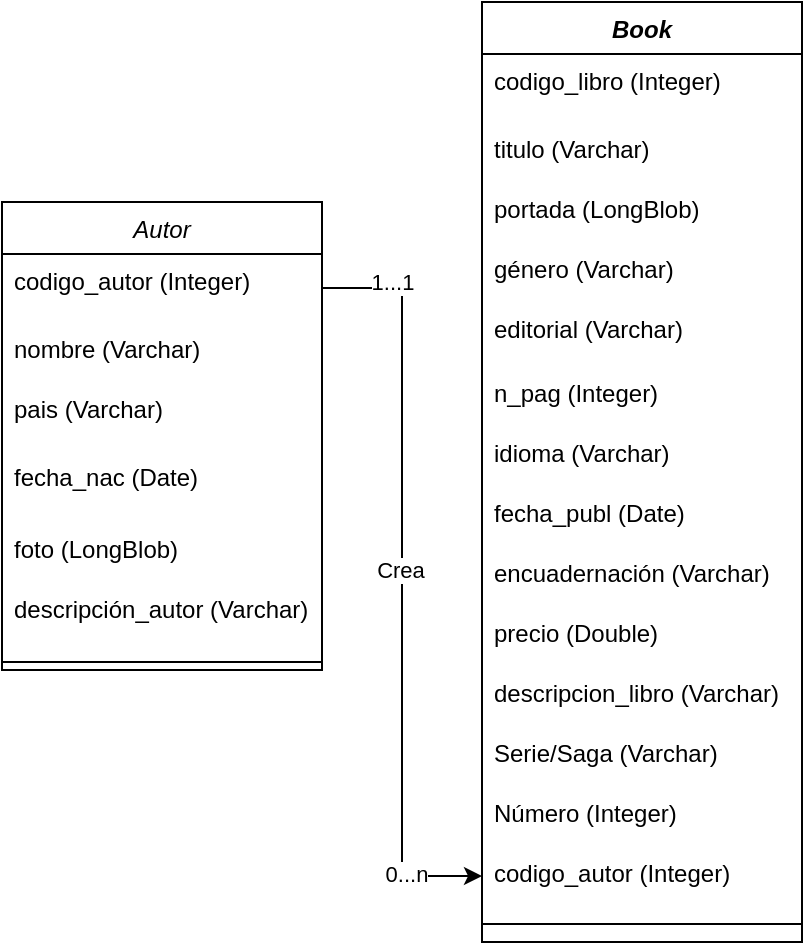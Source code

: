 <mxfile version="24.5.2" type="device">
  <diagram id="C5RBs43oDa-KdzZeNtuy" name="Page-1">
    <mxGraphModel dx="1434" dy="786" grid="1" gridSize="10" guides="1" tooltips="1" connect="1" arrows="1" fold="1" page="1" pageScale="1" pageWidth="827" pageHeight="1169" math="0" shadow="0">
      <root>
        <mxCell id="WIyWlLk6GJQsqaUBKTNV-0" />
        <mxCell id="WIyWlLk6GJQsqaUBKTNV-1" parent="WIyWlLk6GJQsqaUBKTNV-0" />
        <mxCell id="zkfFHV4jXpPFQw0GAbJ--0" value="Autor" style="swimlane;fontStyle=2;align=center;verticalAlign=top;childLayout=stackLayout;horizontal=1;startSize=26;horizontalStack=0;resizeParent=1;resizeLast=0;collapsible=1;marginBottom=0;rounded=0;shadow=0;strokeWidth=1;" parent="WIyWlLk6GJQsqaUBKTNV-1" vertex="1">
          <mxGeometry x="220" y="140" width="160" height="234" as="geometry">
            <mxRectangle x="230" y="140" width="160" height="26" as="alternateBounds" />
          </mxGeometry>
        </mxCell>
        <mxCell id="VNSZ5irNY33SPTw8y8ta-0" value="codigo_autor (Integer)" style="text;align=left;verticalAlign=top;spacingLeft=4;spacingRight=4;overflow=hidden;rotatable=0;points=[[0,0.5],[1,0.5]];portConstraint=eastwest;rounded=0;shadow=0;html=0;" parent="zkfFHV4jXpPFQw0GAbJ--0" vertex="1">
          <mxGeometry y="26" width="160" height="34" as="geometry" />
        </mxCell>
        <mxCell id="zkfFHV4jXpPFQw0GAbJ--1" value="nombre (Varchar)" style="text;align=left;verticalAlign=top;spacingLeft=4;spacingRight=4;overflow=hidden;rotatable=0;points=[[0,0.5],[1,0.5]];portConstraint=eastwest;" parent="zkfFHV4jXpPFQw0GAbJ--0" vertex="1">
          <mxGeometry y="60" width="160" height="30" as="geometry" />
        </mxCell>
        <mxCell id="zkfFHV4jXpPFQw0GAbJ--2" value="pais (Varchar)" style="text;align=left;verticalAlign=top;spacingLeft=4;spacingRight=4;overflow=hidden;rotatable=0;points=[[0,0.5],[1,0.5]];portConstraint=eastwest;rounded=0;shadow=0;html=0;" parent="zkfFHV4jXpPFQw0GAbJ--0" vertex="1">
          <mxGeometry y="90" width="160" height="34" as="geometry" />
        </mxCell>
        <mxCell id="zkfFHV4jXpPFQw0GAbJ--3" value="fecha_nac (Date)" style="text;align=left;verticalAlign=top;spacingLeft=4;spacingRight=4;overflow=hidden;rotatable=0;points=[[0,0.5],[1,0.5]];portConstraint=eastwest;rounded=0;shadow=0;html=0;" parent="zkfFHV4jXpPFQw0GAbJ--0" vertex="1">
          <mxGeometry y="124" width="160" height="36" as="geometry" />
        </mxCell>
        <mxCell id="kz65vo0l5KcIfRWjuICE-7" value="foto (LongBlob)" style="text;align=left;verticalAlign=top;spacingLeft=4;spacingRight=4;overflow=hidden;rotatable=0;points=[[0,0.5],[1,0.5]];portConstraint=eastwest;" parent="zkfFHV4jXpPFQw0GAbJ--0" vertex="1">
          <mxGeometry y="160" width="160" height="30" as="geometry" />
        </mxCell>
        <mxCell id="kz65vo0l5KcIfRWjuICE-0" value="descripción_autor (Varchar)" style="text;align=left;verticalAlign=top;spacingLeft=4;spacingRight=4;overflow=hidden;rotatable=0;points=[[0,0.5],[1,0.5]];portConstraint=eastwest;rounded=0;shadow=0;html=0;" parent="zkfFHV4jXpPFQw0GAbJ--0" vertex="1">
          <mxGeometry y="190" width="160" height="36" as="geometry" />
        </mxCell>
        <mxCell id="zkfFHV4jXpPFQw0GAbJ--4" value="" style="line;html=1;strokeWidth=1;align=left;verticalAlign=middle;spacingTop=-1;spacingLeft=3;spacingRight=3;rotatable=0;labelPosition=right;points=[];portConstraint=eastwest;" parent="zkfFHV4jXpPFQw0GAbJ--0" vertex="1">
          <mxGeometry y="226" width="160" height="8" as="geometry" />
        </mxCell>
        <mxCell id="VNSZ5irNY33SPTw8y8ta-4" value="Book" style="swimlane;fontStyle=3;align=center;verticalAlign=top;childLayout=stackLayout;horizontal=1;startSize=26;horizontalStack=0;resizeParent=1;resizeLast=0;collapsible=1;marginBottom=0;rounded=0;shadow=0;strokeWidth=1;" parent="WIyWlLk6GJQsqaUBKTNV-1" vertex="1">
          <mxGeometry x="460" y="40" width="160" height="470" as="geometry">
            <mxRectangle x="230" y="140" width="160" height="26" as="alternateBounds" />
          </mxGeometry>
        </mxCell>
        <mxCell id="VNSZ5irNY33SPTw8y8ta-5" value="codigo_libro (Integer)" style="text;align=left;verticalAlign=top;spacingLeft=4;spacingRight=4;overflow=hidden;rotatable=0;points=[[0,0.5],[1,0.5]];portConstraint=eastwest;rounded=0;shadow=0;html=0;" parent="VNSZ5irNY33SPTw8y8ta-4" vertex="1">
          <mxGeometry y="26" width="160" height="34" as="geometry" />
        </mxCell>
        <mxCell id="VNSZ5irNY33SPTw8y8ta-6" value="titulo (Varchar)" style="text;align=left;verticalAlign=top;spacingLeft=4;spacingRight=4;overflow=hidden;rotatable=0;points=[[0,0.5],[1,0.5]];portConstraint=eastwest;" parent="VNSZ5irNY33SPTw8y8ta-4" vertex="1">
          <mxGeometry y="60" width="160" height="30" as="geometry" />
        </mxCell>
        <mxCell id="kz65vo0l5KcIfRWjuICE-5" value="portada (LongBlob)" style="text;align=left;verticalAlign=top;spacingLeft=4;spacingRight=4;overflow=hidden;rotatable=0;points=[[0,0.5],[1,0.5]];portConstraint=eastwest;" parent="VNSZ5irNY33SPTw8y8ta-4" vertex="1">
          <mxGeometry y="90" width="160" height="30" as="geometry" />
        </mxCell>
        <mxCell id="kz65vo0l5KcIfRWjuICE-9" value="género (Varchar)" style="text;align=left;verticalAlign=top;spacingLeft=4;spacingRight=4;overflow=hidden;rotatable=0;points=[[0,0.5],[1,0.5]];portConstraint=eastwest;" parent="VNSZ5irNY33SPTw8y8ta-4" vertex="1">
          <mxGeometry y="120" width="160" height="30" as="geometry" />
        </mxCell>
        <mxCell id="3oTn6qUZTWGTE6qyYyfa-0" value="editorial (Varchar)" style="text;align=left;verticalAlign=top;spacingLeft=4;spacingRight=4;overflow=hidden;rotatable=0;points=[[0,0.5],[1,0.5]];portConstraint=eastwest;rounded=0;shadow=0;html=0;" parent="VNSZ5irNY33SPTw8y8ta-4" vertex="1">
          <mxGeometry y="150" width="160" height="32" as="geometry" />
        </mxCell>
        <mxCell id="3oTn6qUZTWGTE6qyYyfa-1" value="n_pag (Integer)" style="text;align=left;verticalAlign=top;spacingLeft=4;spacingRight=4;overflow=hidden;rotatable=0;points=[[0,0.5],[1,0.5]];portConstraint=eastwest;rounded=0;shadow=0;html=0;" parent="VNSZ5irNY33SPTw8y8ta-4" vertex="1">
          <mxGeometry y="182" width="160" height="30" as="geometry" />
        </mxCell>
        <mxCell id="kz65vo0l5KcIfRWjuICE-10" value="idioma (Varchar)" style="text;align=left;verticalAlign=top;spacingLeft=4;spacingRight=4;overflow=hidden;rotatable=0;points=[[0,0.5],[1,0.5]];portConstraint=eastwest;" parent="VNSZ5irNY33SPTw8y8ta-4" vertex="1">
          <mxGeometry y="212" width="160" height="30" as="geometry" />
        </mxCell>
        <mxCell id="3oTn6qUZTWGTE6qyYyfa-2" value="fecha_publ (Date)" style="text;align=left;verticalAlign=top;spacingLeft=4;spacingRight=4;overflow=hidden;rotatable=0;points=[[0,0.5],[1,0.5]];portConstraint=eastwest;rounded=0;shadow=0;html=0;" parent="VNSZ5irNY33SPTw8y8ta-4" vertex="1">
          <mxGeometry y="242" width="160" height="30" as="geometry" />
        </mxCell>
        <mxCell id="kz65vo0l5KcIfRWjuICE-11" value="encuadernación (Varchar)" style="text;align=left;verticalAlign=top;spacingLeft=4;spacingRight=4;overflow=hidden;rotatable=0;points=[[0,0.5],[1,0.5]];portConstraint=eastwest;rounded=0;shadow=0;html=0;" parent="VNSZ5irNY33SPTw8y8ta-4" vertex="1">
          <mxGeometry y="272" width="160" height="30" as="geometry" />
        </mxCell>
        <mxCell id="3oTn6qUZTWGTE6qyYyfa-3" value="precio (Double)" style="text;align=left;verticalAlign=top;spacingLeft=4;spacingRight=4;overflow=hidden;rotatable=0;points=[[0,0.5],[1,0.5]];portConstraint=eastwest;rounded=0;shadow=0;html=0;" parent="VNSZ5irNY33SPTw8y8ta-4" vertex="1">
          <mxGeometry y="302" width="160" height="30" as="geometry" />
        </mxCell>
        <mxCell id="kz65vo0l5KcIfRWjuICE-1" value="descripcion_libro (Varchar)" style="text;align=left;verticalAlign=top;spacingLeft=4;spacingRight=4;overflow=hidden;rotatable=0;points=[[0,0.5],[1,0.5]];portConstraint=eastwest;rounded=0;shadow=0;html=0;" parent="VNSZ5irNY33SPTw8y8ta-4" vertex="1">
          <mxGeometry y="332" width="160" height="30" as="geometry" />
        </mxCell>
        <mxCell id="kz65vo0l5KcIfRWjuICE-12" value="Serie/Saga (Varchar)" style="text;align=left;verticalAlign=top;spacingLeft=4;spacingRight=4;overflow=hidden;rotatable=0;points=[[0,0.5],[1,0.5]];portConstraint=eastwest;rounded=0;shadow=0;html=0;" parent="VNSZ5irNY33SPTw8y8ta-4" vertex="1">
          <mxGeometry y="362" width="160" height="30" as="geometry" />
        </mxCell>
        <mxCell id="kz65vo0l5KcIfRWjuICE-13" value="Número (Integer)" style="text;align=left;verticalAlign=top;spacingLeft=4;spacingRight=4;overflow=hidden;rotatable=0;points=[[0,0.5],[1,0.5]];portConstraint=eastwest;rounded=0;shadow=0;html=0;" parent="VNSZ5irNY33SPTw8y8ta-4" vertex="1">
          <mxGeometry y="392" width="160" height="30" as="geometry" />
        </mxCell>
        <mxCell id="A4pYXXPDgLmEFcXlJmrX-0" value="codigo_autor (Integer)" style="text;align=left;verticalAlign=top;spacingLeft=4;spacingRight=4;overflow=hidden;rotatable=0;points=[[0,0.5],[1,0.5]];portConstraint=eastwest;rounded=0;shadow=0;html=0;" parent="VNSZ5irNY33SPTw8y8ta-4" vertex="1">
          <mxGeometry y="422" width="160" height="30" as="geometry" />
        </mxCell>
        <mxCell id="VNSZ5irNY33SPTw8y8ta-9" value="" style="line;html=1;strokeWidth=1;align=left;verticalAlign=middle;spacingTop=-1;spacingLeft=3;spacingRight=3;rotatable=0;labelPosition=right;points=[];portConstraint=eastwest;" parent="VNSZ5irNY33SPTw8y8ta-4" vertex="1">
          <mxGeometry y="452" width="160" height="18" as="geometry" />
        </mxCell>
        <mxCell id="3oTn6qUZTWGTE6qyYyfa-4" style="edgeStyle=orthogonalEdgeStyle;rounded=0;orthogonalLoop=1;jettySize=auto;html=1;exitX=1;exitY=0.5;exitDx=0;exitDy=0;entryX=0;entryY=0.5;entryDx=0;entryDy=0;" parent="WIyWlLk6GJQsqaUBKTNV-1" source="VNSZ5irNY33SPTw8y8ta-0" target="A4pYXXPDgLmEFcXlJmrX-0" edge="1">
          <mxGeometry relative="1" as="geometry" />
        </mxCell>
        <mxCell id="3oTn6qUZTWGTE6qyYyfa-5" value="1...1" style="edgeLabel;html=1;align=center;verticalAlign=middle;resizable=0;points=[];" parent="3oTn6qUZTWGTE6qyYyfa-4" vertex="1" connectable="0">
          <mxGeometry x="-0.816" y="3" relative="1" as="geometry">
            <mxPoint as="offset" />
          </mxGeometry>
        </mxCell>
        <mxCell id="3oTn6qUZTWGTE6qyYyfa-6" value="0...n" style="edgeLabel;html=1;align=center;verticalAlign=middle;resizable=0;points=[];" parent="3oTn6qUZTWGTE6qyYyfa-4" vertex="1" connectable="0">
          <mxGeometry x="0.845" y="1" relative="1" as="geometry">
            <mxPoint x="-9" as="offset" />
          </mxGeometry>
        </mxCell>
        <mxCell id="3oTn6qUZTWGTE6qyYyfa-7" value="Crea" style="edgeLabel;html=1;align=center;verticalAlign=middle;resizable=0;points=[];" parent="3oTn6qUZTWGTE6qyYyfa-4" vertex="1" connectable="0">
          <mxGeometry x="-0.032" y="-1" relative="1" as="geometry">
            <mxPoint as="offset" />
          </mxGeometry>
        </mxCell>
      </root>
    </mxGraphModel>
  </diagram>
</mxfile>
